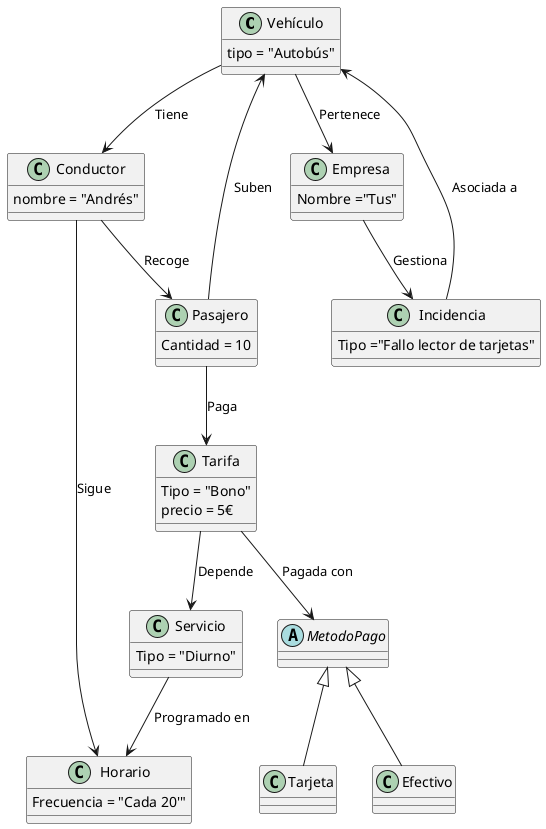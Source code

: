 @startuml
class Vehículo {
    tipo = "Autobús"
}
class Conductor {
    nombre = "Andrés"
}
class Horario {
    Frecuencia = "Cada 20'"
}
class Empresa {
    Nombre ="Tus"
}
class Incidencia{
    Tipo ="Fallo lector de tarjetas"
} 
class Tarifa {
    Tipo = "Bono"
    precio = 5€
}
class Servicio {
    Tipo = "Diurno"
}
abstract class MetodoPago
class Tarjeta
class Efectivo
class Pasajero {
    Cantidad = 10
}

Vehículo --> Conductor : Tiene
Vehículo --> Empresa : Pertenece
Empresa --> Incidencia : Gestiona
Conductor --> Horario : Sigue
Conductor --> Pasajero : Recoge
Pasajero --> Tarifa : Paga
Tarifa --> Servicio : Depende
Tarifa --> MetodoPago : Pagada con
Pasajero --> Vehículo : Suben
Servicio --> Horario : Programado en
Incidencia --> Vehículo : Asociada a
MetodoPago <|-- Tarjeta
MetodoPago <|-- Efectivo
@enduml